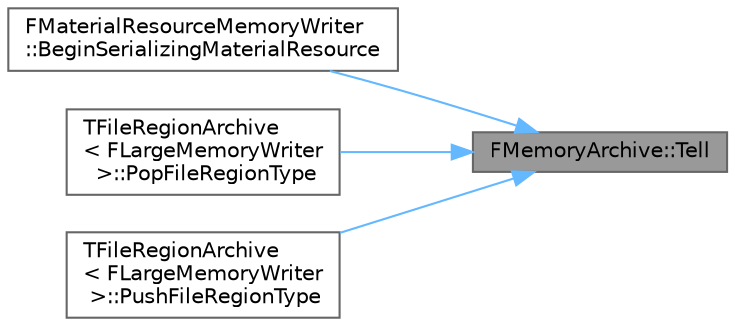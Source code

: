 digraph "FMemoryArchive::Tell"
{
 // INTERACTIVE_SVG=YES
 // LATEX_PDF_SIZE
  bgcolor="transparent";
  edge [fontname=Helvetica,fontsize=10,labelfontname=Helvetica,labelfontsize=10];
  node [fontname=Helvetica,fontsize=10,shape=box,height=0.2,width=0.4];
  rankdir="RL";
  Node1 [id="Node000001",label="FMemoryArchive::Tell",height=0.2,width=0.4,color="gray40", fillcolor="grey60", style="filled", fontcolor="black",tooltip="Returns the current location within the backing data storage, which can possibly be passed to Seek la..."];
  Node1 -> Node2 [id="edge1_Node000001_Node000002",dir="back",color="steelblue1",style="solid",tooltip=" "];
  Node2 [id="Node000002",label="FMaterialResourceMemoryWriter\l::BeginSerializingMaterialResource",height=0.2,width=0.4,color="grey40", fillcolor="white", style="filled",URL="$d9/d64/classFMaterialResourceMemoryWriter.html#ae2b5611cc6dc61997736104ab762a003",tooltip=" "];
  Node1 -> Node3 [id="edge2_Node000001_Node000003",dir="back",color="steelblue1",style="solid",tooltip=" "];
  Node3 [id="Node000003",label="TFileRegionArchive\l\< FLargeMemoryWriter\l \>::PopFileRegionType",height=0.2,width=0.4,color="grey40", fillcolor="white", style="filled",URL="$d8/da8/classTFileRegionArchive.html#a7f01296dc2e811e4c38fec6396677aad",tooltip=" "];
  Node1 -> Node4 [id="edge3_Node000001_Node000004",dir="back",color="steelblue1",style="solid",tooltip=" "];
  Node4 [id="Node000004",label="TFileRegionArchive\l\< FLargeMemoryWriter\l \>::PushFileRegionType",height=0.2,width=0.4,color="grey40", fillcolor="white", style="filled",URL="$d8/da8/classTFileRegionArchive.html#a92bc8ffd589d88e20fe3557c327f3330",tooltip=" "];
}
